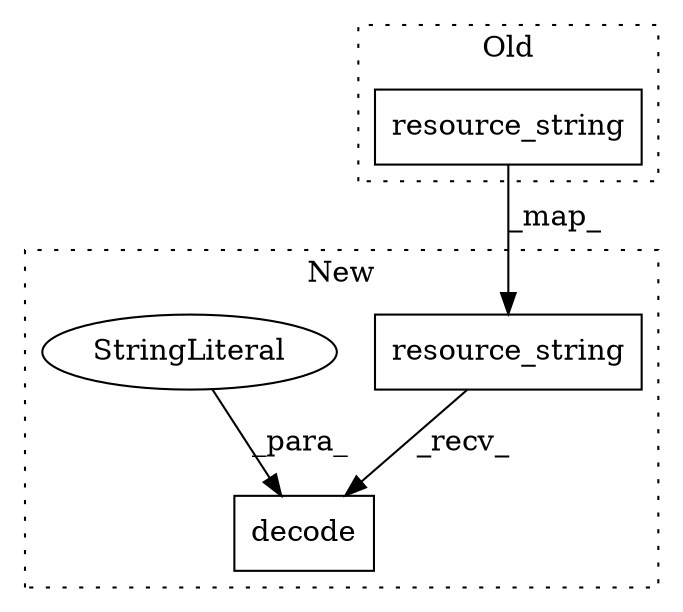 digraph G {
subgraph cluster0 {
1 [label="resource_string" a="32" s="10463,10501" l="16,1" shape="box"];
label = "Old";
style="dotted";
}
subgraph cluster1 {
2 [label="resource_string" a="32" s="10367,10405" l="16,1" shape="box"];
3 [label="decode" a="32" s="10407,10421" l="7,1" shape="box"];
4 [label="StringLiteral" a="45" s="10414" l="7" shape="ellipse"];
label = "New";
style="dotted";
}
1 -> 2 [label="_map_"];
2 -> 3 [label="_recv_"];
4 -> 3 [label="_para_"];
}